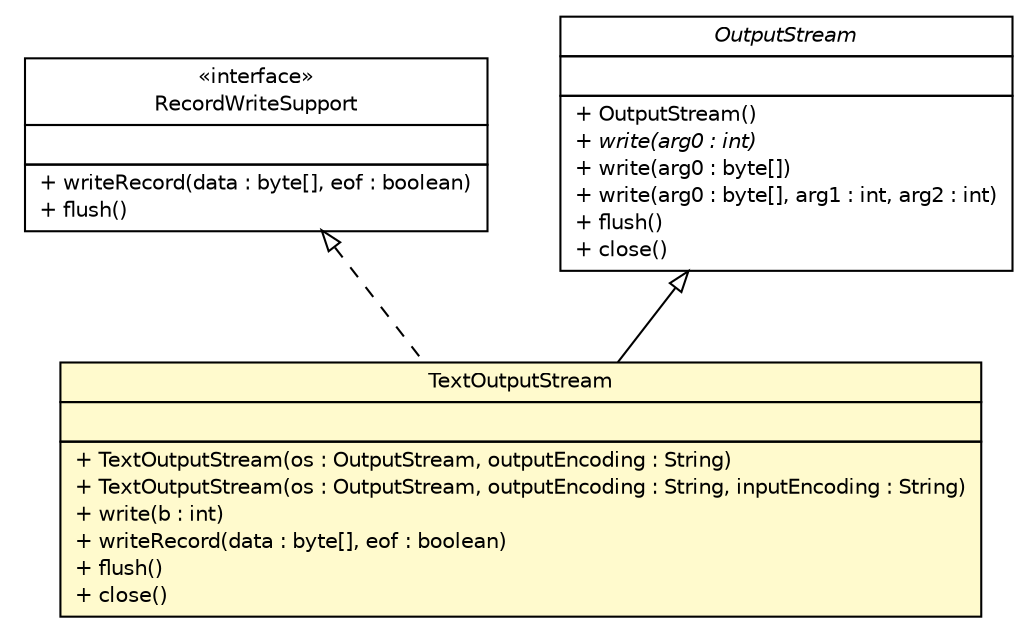 #!/usr/local/bin/dot
#
# Class diagram 
# Generated by UMLGraph version 5.1 (http://www.umlgraph.org/)
#

digraph G {
	edge [fontname="Helvetica",fontsize=10,labelfontname="Helvetica",labelfontsize=10];
	node [fontname="Helvetica",fontsize=10,shape=plaintext];
	nodesep=0.25;
	ranksep=0.5;
	// com.apporiented.hermesftp.streams.RecordWriteSupport
	c6875 [label=<<table title="com.apporiented.hermesftp.streams.RecordWriteSupport" border="0" cellborder="1" cellspacing="0" cellpadding="2" port="p" href="./RecordWriteSupport.html">
		<tr><td><table border="0" cellspacing="0" cellpadding="1">
<tr><td align="center" balign="center"> &#171;interface&#187; </td></tr>
<tr><td align="center" balign="center"> RecordWriteSupport </td></tr>
		</table></td></tr>
		<tr><td><table border="0" cellspacing="0" cellpadding="1">
<tr><td align="left" balign="left">  </td></tr>
		</table></td></tr>
		<tr><td><table border="0" cellspacing="0" cellpadding="1">
<tr><td align="left" balign="left"> + writeRecord(data : byte[], eof : boolean) </td></tr>
<tr><td align="left" balign="left"> + flush() </td></tr>
		</table></td></tr>
		</table>>, fontname="Helvetica", fontcolor="black", fontsize=10.0];
	// com.apporiented.hermesftp.streams.TextOutputStream
	c6882 [label=<<table title="com.apporiented.hermesftp.streams.TextOutputStream" border="0" cellborder="1" cellspacing="0" cellpadding="2" port="p" bgcolor="lemonChiffon" href="./TextOutputStream.html">
		<tr><td><table border="0" cellspacing="0" cellpadding="1">
<tr><td align="center" balign="center"> TextOutputStream </td></tr>
		</table></td></tr>
		<tr><td><table border="0" cellspacing="0" cellpadding="1">
<tr><td align="left" balign="left">  </td></tr>
		</table></td></tr>
		<tr><td><table border="0" cellspacing="0" cellpadding="1">
<tr><td align="left" balign="left"> + TextOutputStream(os : OutputStream, outputEncoding : String) </td></tr>
<tr><td align="left" balign="left"> + TextOutputStream(os : OutputStream, outputEncoding : String, inputEncoding : String) </td></tr>
<tr><td align="left" balign="left"> + write(b : int) </td></tr>
<tr><td align="left" balign="left"> + writeRecord(data : byte[], eof : boolean) </td></tr>
<tr><td align="left" balign="left"> + flush() </td></tr>
<tr><td align="left" balign="left"> + close() </td></tr>
		</table></td></tr>
		</table>>, fontname="Helvetica", fontcolor="black", fontsize=10.0];
	//com.apporiented.hermesftp.streams.TextOutputStream extends java.io.OutputStream
	c6969:p -> c6882:p [dir=back,arrowtail=empty];
	//com.apporiented.hermesftp.streams.TextOutputStream implements com.apporiented.hermesftp.streams.RecordWriteSupport
	c6875:p -> c6882:p [dir=back,arrowtail=empty,style=dashed];
	// java.io.OutputStream
	c6969 [label=<<table title="java.io.OutputStream" border="0" cellborder="1" cellspacing="0" cellpadding="2" port="p" href="http://java.sun.com/j2se/1.4.2/docs/api/java/io/OutputStream.html">
		<tr><td><table border="0" cellspacing="0" cellpadding="1">
<tr><td align="center" balign="center"><font face="Helvetica-Oblique"> OutputStream </font></td></tr>
		</table></td></tr>
		<tr><td><table border="0" cellspacing="0" cellpadding="1">
<tr><td align="left" balign="left">  </td></tr>
		</table></td></tr>
		<tr><td><table border="0" cellspacing="0" cellpadding="1">
<tr><td align="left" balign="left"> + OutputStream() </td></tr>
<tr><td align="left" balign="left"><font face="Helvetica-Oblique" point-size="10.0"> + write(arg0 : int) </font></td></tr>
<tr><td align="left" balign="left"> + write(arg0 : byte[]) </td></tr>
<tr><td align="left" balign="left"> + write(arg0 : byte[], arg1 : int, arg2 : int) </td></tr>
<tr><td align="left" balign="left"> + flush() </td></tr>
<tr><td align="left" balign="left"> + close() </td></tr>
		</table></td></tr>
		</table>>, fontname="Helvetica", fontcolor="black", fontsize=10.0];
}

